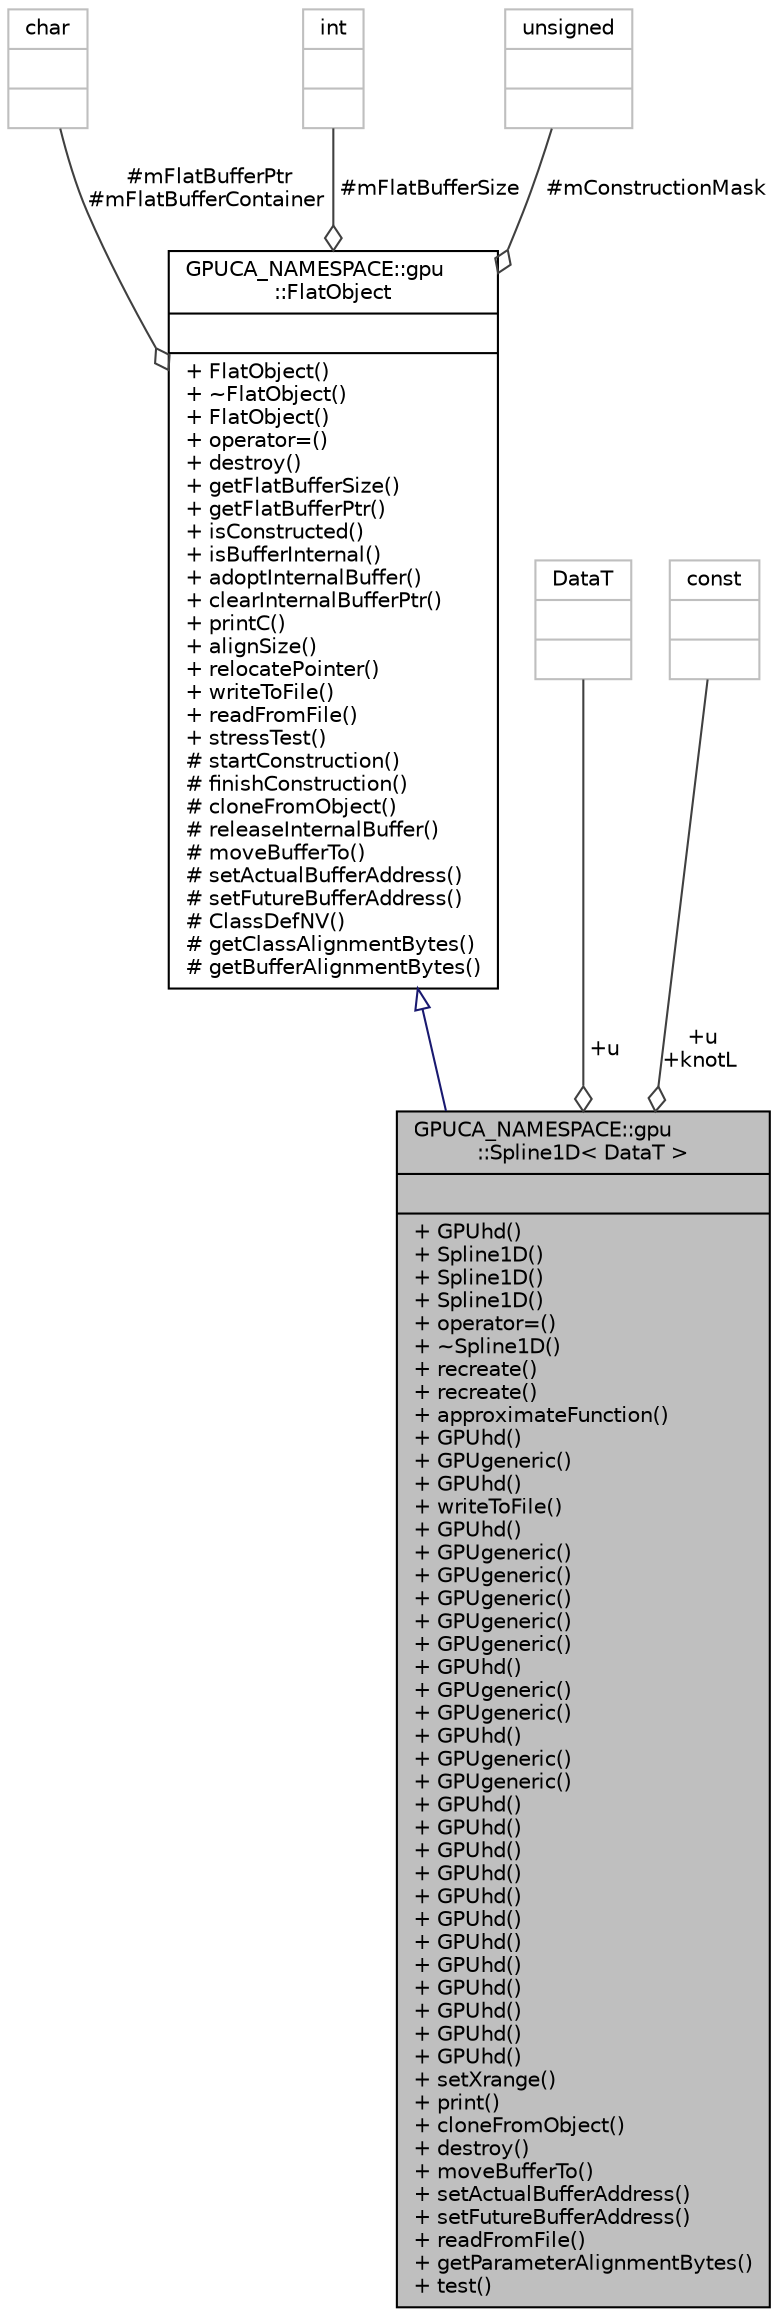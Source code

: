 digraph "GPUCA_NAMESPACE::gpu::Spline1D&lt; DataT &gt;"
{
 // INTERACTIVE_SVG=YES
  bgcolor="transparent";
  edge [fontname="Helvetica",fontsize="10",labelfontname="Helvetica",labelfontsize="10"];
  node [fontname="Helvetica",fontsize="10",shape=record];
  Node3 [label="{GPUCA_NAMESPACE::gpu\l::Spline1D\< DataT \>\n||+ GPUhd()\l+ Spline1D()\l+ Spline1D()\l+ Spline1D()\l+ operator=()\l+ ~Spline1D()\l+ recreate()\l+ recreate()\l+ approximateFunction()\l+ GPUhd()\l+ GPUgeneric()\l+ GPUhd()\l+ writeToFile()\l+ GPUhd()\l+ GPUgeneric()\l+ GPUgeneric()\l+ GPUgeneric()\l+ GPUgeneric()\l+ GPUgeneric()\l+ GPUhd()\l+ GPUgeneric()\l+ GPUgeneric()\l+ GPUhd()\l+ GPUgeneric()\l+ GPUgeneric()\l+ GPUhd()\l+ GPUhd()\l+ GPUhd()\l+ GPUhd()\l+ GPUhd()\l+ GPUhd()\l+ GPUhd()\l+ GPUhd()\l+ GPUhd()\l+ GPUhd()\l+ GPUhd()\l+ GPUhd()\l+ setXrange()\l+ print()\l+ cloneFromObject()\l+ destroy()\l+ moveBufferTo()\l+ setActualBufferAddress()\l+ setFutureBufferAddress()\l+ readFromFile()\l+ getParameterAlignmentBytes()\l+ test()\l}",height=0.2,width=0.4,color="black", fillcolor="grey75", style="filled", fontcolor="black"];
  Node4 -> Node3 [dir="back",color="midnightblue",fontsize="10",style="solid",arrowtail="onormal",fontname="Helvetica"];
  Node4 [label="{GPUCA_NAMESPACE::gpu\l::FlatObject\n||+ FlatObject()\l+ ~FlatObject()\l+ FlatObject()\l+ operator=()\l+ destroy()\l+ getFlatBufferSize()\l+ getFlatBufferPtr()\l+ isConstructed()\l+ isBufferInternal()\l+ adoptInternalBuffer()\l+ clearInternalBufferPtr()\l+ printC()\l+ alignSize()\l+ relocatePointer()\l+ writeToFile()\l+ readFromFile()\l+ stressTest()\l# startConstruction()\l# finishConstruction()\l# cloneFromObject()\l# releaseInternalBuffer()\l# moveBufferTo()\l# setActualBufferAddress()\l# setFutureBufferAddress()\l# ClassDefNV()\l# getClassAlignmentBytes()\l# getBufferAlignmentBytes()\l}",height=0.2,width=0.4,color="black",URL="$dc/d5e/classGPUCA__NAMESPACE_1_1gpu_1_1FlatObject.html",tooltip="GPUCA_GPUCODE. "];
  Node5 -> Node4 [color="grey25",fontsize="10",style="solid",label=" #mFlatBufferPtr\n#mFlatBufferContainer" ,arrowhead="odiamond",fontname="Helvetica"];
  Node5 [label="{char\n||}",height=0.2,width=0.4,color="grey75"];
  Node6 -> Node4 [color="grey25",fontsize="10",style="solid",label=" #mFlatBufferSize" ,arrowhead="odiamond",fontname="Helvetica"];
  Node6 [label="{int\n||}",height=0.2,width=0.4,color="grey75"];
  Node7 -> Node4 [color="grey25",fontsize="10",style="solid",label=" #mConstructionMask" ,arrowhead="odiamond",fontname="Helvetica"];
  Node7 [label="{unsigned\n||}",height=0.2,width=0.4,color="grey75"];
  Node8 -> Node3 [color="grey25",fontsize="10",style="solid",label=" +u" ,arrowhead="odiamond",fontname="Helvetica"];
  Node8 [label="{DataT\n||}",height=0.2,width=0.4,color="grey75"];
  Node9 -> Node3 [color="grey25",fontsize="10",style="solid",label=" +u\n+knotL" ,arrowhead="odiamond",fontname="Helvetica"];
  Node9 [label="{const\n||}",height=0.2,width=0.4,color="grey75"];
}

